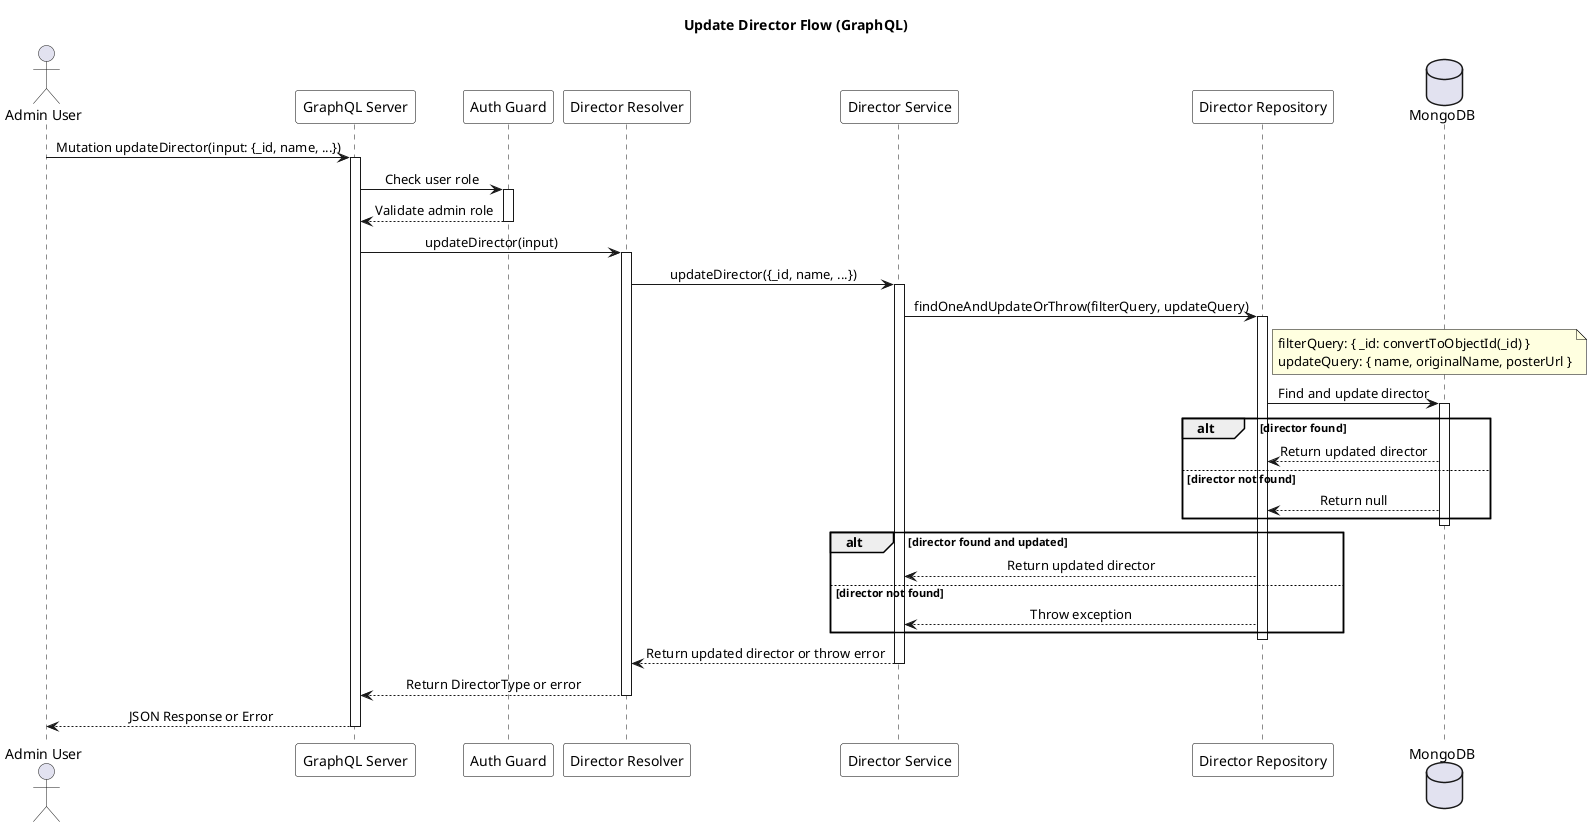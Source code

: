 @startuml Update Director Flow

skinparam SequenceMessageAlignment center
skinparam SequenceBoxBackgroundColor white
skinparam SequenceBoxBorderColor black
skinparam NoteBackgroundColor lightyellow
skinparam NoteBorderColor black
skinparam ParticipantBackgroundColor white
skinparam ParticipantBorderColor black

title Update Director Flow (GraphQL)

actor "Admin User" as Admin
participant "GraphQL Server" as GraphQL
participant "Auth Guard" as Auth
participant "Director Resolver" as Resolver
participant "Director Service" as Service
participant "Director Repository" as Repository
database "MongoDB" as DB

Admin -> GraphQL : Mutation updateDirector(input: {_id, name, ...})
activate GraphQL

GraphQL -> Auth : Check user role
activate Auth
Auth --> GraphQL : Validate admin role
deactivate Auth

GraphQL -> Resolver : updateDirector(input)
activate Resolver

Resolver -> Service : updateDirector({_id, name, ...})
activate Service

Service -> Repository : findOneAndUpdateOrThrow(filterQuery, updateQuery)
activate Repository
note right of Repository
  filterQuery: { _id: convertToObjectId(_id) }
  updateQuery: { name, originalName, posterUrl }
end note

Repository -> DB : Find and update director
activate DB
alt director found
    DB --> Repository : Return updated director
else director not found
    DB --> Repository : Return null
end
deactivate DB

alt director found and updated
    Repository --> Service : Return updated director
else director not found
    Repository --> Service : Throw exception
end
deactivate Repository

Service --> Resolver : Return updated director or throw error
deactivate Service

Resolver --> GraphQL : Return DirectorType or error
deactivate Resolver

GraphQL --> Admin : JSON Response or Error
deactivate GraphQL

@enduml 